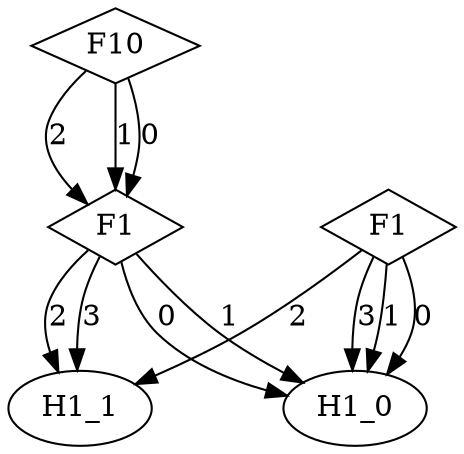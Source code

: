 digraph {
node [label=H1_1,style=""] H1_1
node [label=H1_1,style=""] H1_1
node [label=H1_0,style=""] H1_0
node [label=H1_0,style=""] H1_0
node [label=H1_0,style=""] H1_0
node [label=H1_1,style=""] H1_1
node [label=H1_0,style=""] H1_0
node [label=H1_0,style=""] H1_0
node [label=F1,shape="diamond",style=""] 2
node [label=F10,shape="diamond",style=""] 1
node [label=F1,shape="diamond",style=""] 0

2 -> H1_1 [label="3"]
2 -> H1_1 [label="2"]
2 -> H1_0 [label="1"]
2 -> H1_0 [label="0"]
1 -> 2 [label="2"]
1 -> 2 [label="1"]
1 -> 2 [label="0"]
0 -> H1_0 [label="3"]
0 -> H1_1 [label="2"]
0 -> H1_0 [label="1"]
0 -> H1_0 [label="0"]
}